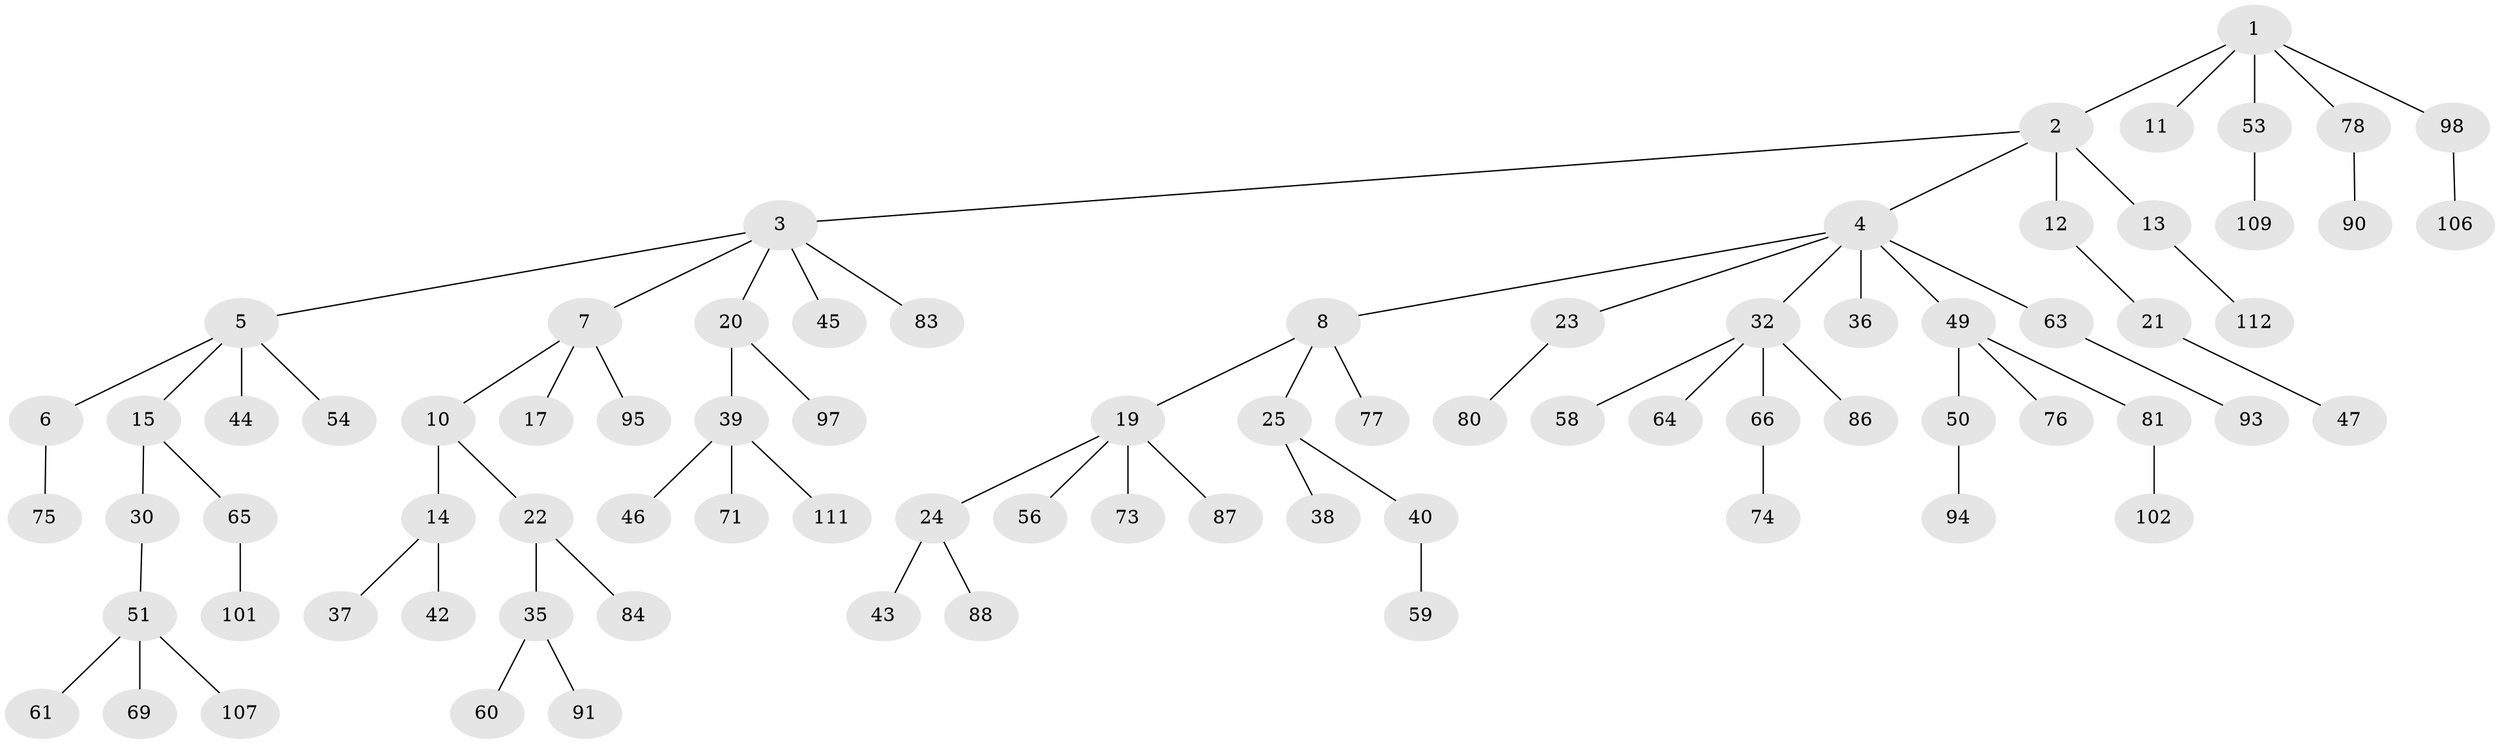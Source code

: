 // original degree distribution, {5: 0.043859649122807015, 7: 0.017543859649122806, 2: 0.2807017543859649, 4: 0.043859649122807015, 3: 0.12280701754385964, 1: 0.4824561403508772, 6: 0.008771929824561403}
// Generated by graph-tools (version 1.1) at 2025/11/02/27/25 16:11:27]
// undirected, 79 vertices, 78 edges
graph export_dot {
graph [start="1"]
  node [color=gray90,style=filled];
  1 [super="+41"];
  2;
  3 [super="+55"];
  4 [super="+26"];
  5 [super="+9"];
  6 [super="+34"];
  7 [super="+48"];
  8 [super="+28"];
  10;
  11 [super="+99"];
  12;
  13 [super="+18"];
  14 [super="+31"];
  15 [super="+16"];
  17 [super="+29"];
  19 [super="+27"];
  20 [super="+33"];
  21 [super="+57"];
  22 [super="+62"];
  23 [super="+103"];
  24;
  25;
  30 [super="+113"];
  32 [super="+52"];
  35;
  36 [super="+89"];
  37;
  38;
  39 [super="+82"];
  40 [super="+79"];
  42;
  43 [super="+114"];
  44;
  45;
  46;
  47;
  49 [super="+70"];
  50 [super="+92"];
  51 [super="+68"];
  53 [super="+85"];
  54;
  56;
  58 [super="+104"];
  59;
  60 [super="+67"];
  61;
  63 [super="+72"];
  64;
  65 [super="+96"];
  66;
  69 [super="+100"];
  71;
  73;
  74;
  75 [super="+110"];
  76;
  77;
  78;
  80 [super="+108"];
  81;
  83;
  84;
  86;
  87;
  88;
  90;
  91;
  93;
  94;
  95;
  97 [super="+105"];
  98;
  101;
  102;
  106;
  107;
  109;
  111;
  112;
  1 -- 2;
  1 -- 11;
  1 -- 78;
  1 -- 98;
  1 -- 53;
  2 -- 3;
  2 -- 4;
  2 -- 12;
  2 -- 13;
  3 -- 5;
  3 -- 7;
  3 -- 20;
  3 -- 45;
  3 -- 83;
  4 -- 8;
  4 -- 23;
  4 -- 32;
  4 -- 49;
  4 -- 63;
  4 -- 36;
  5 -- 6;
  5 -- 15;
  5 -- 44;
  5 -- 54;
  6 -- 75;
  7 -- 10;
  7 -- 17;
  7 -- 95;
  8 -- 19;
  8 -- 25;
  8 -- 77;
  10 -- 14;
  10 -- 22;
  12 -- 21;
  13 -- 112;
  14 -- 42;
  14 -- 37;
  15 -- 65;
  15 -- 30;
  19 -- 24;
  19 -- 87;
  19 -- 56;
  19 -- 73;
  20 -- 97;
  20 -- 39;
  21 -- 47;
  22 -- 35;
  22 -- 84;
  23 -- 80;
  24 -- 43;
  24 -- 88;
  25 -- 38;
  25 -- 40;
  30 -- 51;
  32 -- 58;
  32 -- 64;
  32 -- 66;
  32 -- 86;
  35 -- 60;
  35 -- 91;
  39 -- 46;
  39 -- 71;
  39 -- 111;
  40 -- 59;
  49 -- 50;
  49 -- 76;
  49 -- 81;
  50 -- 94;
  51 -- 61;
  51 -- 69;
  51 -- 107;
  53 -- 109;
  63 -- 93;
  65 -- 101;
  66 -- 74;
  78 -- 90;
  81 -- 102;
  98 -- 106;
}
